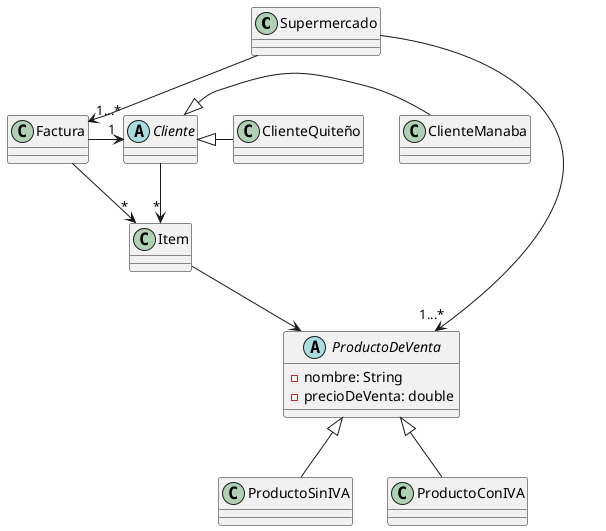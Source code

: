 @startuml
'https://plantuml.com/class-diagram

class Supermercado {
}

abstract class Cliente {
}

Supermercado --> "1...*" Factura

Supermercado --> "1...*" ProductoDeVenta

ProductoSinIVA --u|> ProductoDeVenta
ProductoConIVA --u|> ProductoDeVenta

Item --> ProductoDeVenta
Factura -> "1" Cliente
Cliente --> "*" Item

Factura -> "*" Item
ClienteManaba -u|> Cliente
ClienteQuiteño -u|> Cliente

abstract class ProductoDeVenta{
    - nombre: String
    - precioDeVenta: double
}


@enduml